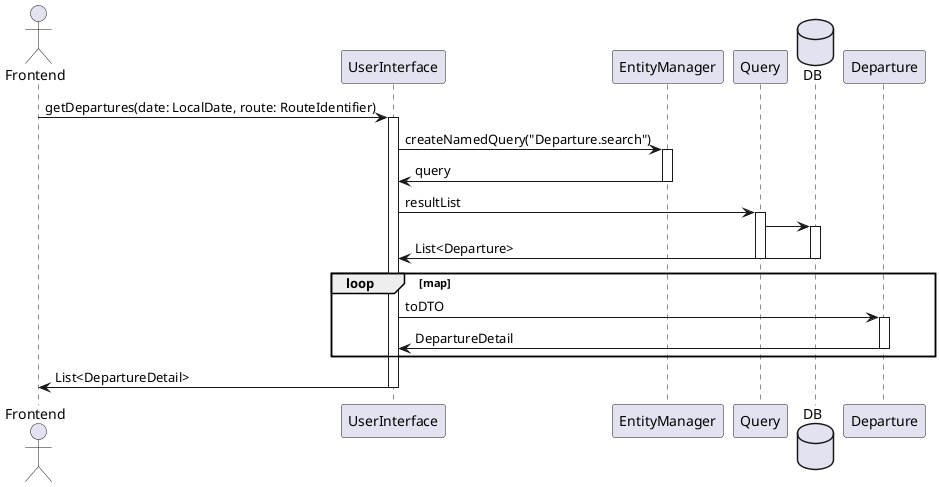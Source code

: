 @startuml
actor Frontend
Frontend -> UserInterface: getDepartures(date: LocalDate, route: RouteIdentifier)
activate UserInterface
UserInterface -> EntityManager: createNamedQuery("Departure.search")
activate EntityManager
UserInterface <- EntityManager: query
deactivate EntityManager
UserInterface -> Query: resultList
activate Query
database DB
Query -> DB
activate DB
UserInterface <- DB: List<Departure>
deactivate DB
deactivate Query
loop map
UserInterface -> Departure: toDTO
activate Departure
UserInterface <- Departure: DepartureDetail
deactivate Departure
end
Frontend <- UserInterface: List<DepartureDetail>
deactivate UserInterface
@enduml